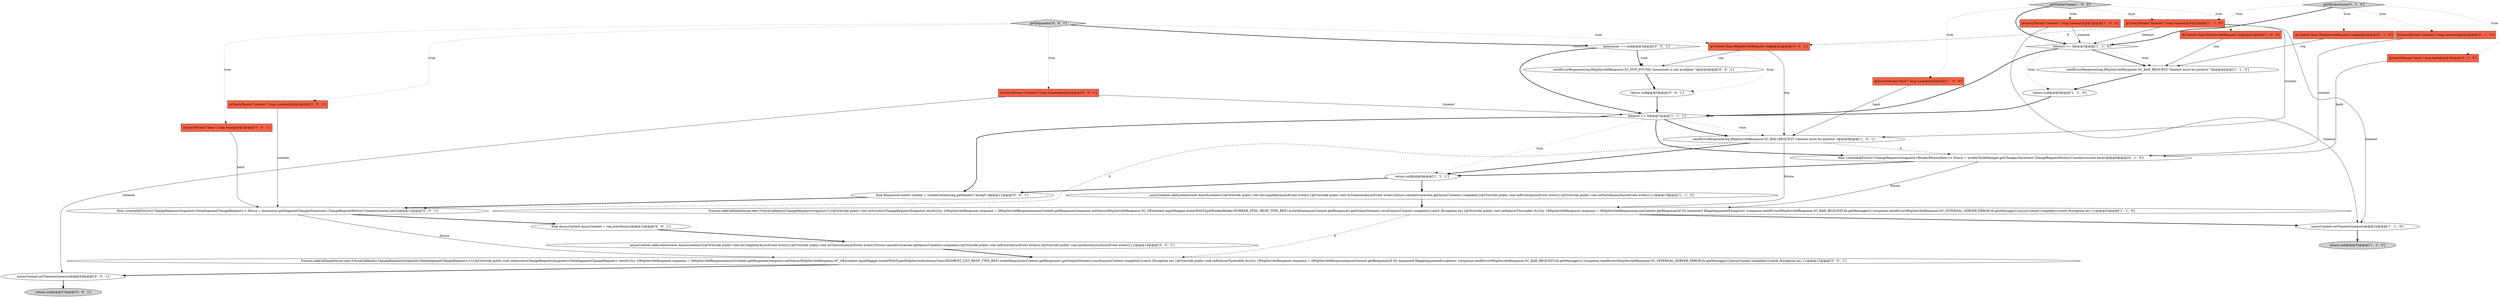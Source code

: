 digraph {
31 [style = filled, label = "return null@@@5@@@['0', '0', '1']", fillcolor = white, shape = ellipse image = "AAA0AAABBB3BBB"];
12 [style = filled, label = "return null@@@5@@@['1', '1', '0']", fillcolor = white, shape = ellipse image = "AAA0AAABBB1BBB"];
3 [style = filled, label = "return null@@@9@@@['1', '1', '1']", fillcolor = white, shape = ellipse image = "AAA0AAABBB1BBB"];
14 [style = filled, label = "asyncContext.addListener(new AsyncListener(){@Override public void onComplete(AsyncEvent event){}@Override public void onTimeout(AsyncEvent event){future.cancel(true)event.getAsyncContext().complete()}@Override public void onError(AsyncEvent event){}@Override public void onStartAsync(AsyncEvent event){}})@@@10@@@['1', '1', '0']", fillcolor = white, shape = ellipse image = "AAA0AAABBB1BBB"];
19 [style = filled, label = "getWorkerState['0', '1', '0']", fillcolor = lightgray, shape = diamond image = "AAA0AAABBB2BBB"];
34 [style = filled, label = "Futures.addCallback(future,new FutureCallback<ChangeRequestsSnapshot<DataSegmentChangeRequest>>(){@Override public void onSuccess(ChangeRequestsSnapshot<DataSegmentChangeRequest> result){try {HttpServletResponse response = (HttpServletResponse)asyncContext.getResponse()response.setStatus(HttpServletResponse.SC_OK)context.inputMapper.writerWithType(HttpServerInventoryView.SEGMENT_LIST_RESP_TYPE_REF).writeValue(asyncContext.getResponse().getOutputStream(),result)asyncContext.complete()}catch (Exception ex) }@Override public void onFailure(Throwable th){try {HttpServletResponse response = (HttpServletResponse)asyncContext.getResponse()if (th instanceof IllegalArgumentException) {response.sendError(HttpServletResponse.SC_BAD_REQUEST,th.getMessage())}{response.sendError(HttpServletResponse.SC_INTERNAL_SERVER_ERROR,th.getMessage())}asyncContext.complete()}catch (Exception ex) }})@@@27@@@['0', '0', '1']", fillcolor = white, shape = ellipse image = "AAA0AAABBB3BBB"];
0 [style = filled, label = "timeout <= 0@@@7@@@['1', '1', '1']", fillcolor = white, shape = diamond image = "AAA0AAABBB1BBB"];
22 [style = filled, label = "asyncContext.addListener(new AsyncListener(){@Override public void onComplete(AsyncEvent event){}@Override public void onTimeout(AsyncEvent event){future.cancel(true)event.getAsyncContext().complete()}@Override public void onError(AsyncEvent event){}@Override public void onStartAsync(AsyncEvent event){}})@@@14@@@['0', '0', '1']", fillcolor = white, shape = ellipse image = "AAA0AAABBB3BBB"];
6 [style = filled, label = "sendErrorResponse(req,HttpServletResponse.SC_BAD_REQUEST,\"timeout must be positive.\")@@@4@@@['1', '1', '0']", fillcolor = white, shape = ellipse image = "AAA0AAABBB1BBB"];
27 [style = filled, label = "sendErrorResponse(req,HttpServletResponse.SC_NOT_FOUND,\"announcer is not available.\")@@@4@@@['0', '0', '1']", fillcolor = white, shape = ellipse image = "AAA0AAABBB3BBB"];
28 [style = filled, label = "announcer == null@@@3@@@['0', '0', '1']", fillcolor = white, shape = diamond image = "AAA0AAABBB3BBB"];
29 [style = filled, label = "@QueryParam(\"timeout\") long timeout@@@2@@@['0', '0', '1']", fillcolor = tomato, shape = box image = "AAA0AAABBB3BBB"];
5 [style = filled, label = "Futures.addCallback(future,new FutureCallback<ChangeRequestsSnapshot>(){@Override public void onSuccess(ChangeRequestsSnapshot result){try {HttpServletResponse response = (HttpServletResponse)asyncContext.getResponse()response.setStatus(HttpServletResponse.SC_OK)context.inputMapper.writerWithType(WorkerHolder.WORKER_SYNC_RESP_TYPE_REF).writeValue(asyncContext.getResponse().getOutputStream(),result)asyncContext.complete()}catch (Exception ex) }@Override public void onFailure(Throwable th){try {HttpServletResponse response = (HttpServletResponse)asyncContext.getResponse()if (th instanceof IllegalArgumentException) {response.sendError(HttpServletResponse.SC_BAD_REQUEST,th.getMessage())}{response.sendError(HttpServletResponse.SC_INTERNAL_SERVER_ERROR,th.getMessage())}asyncContext.complete()}catch (Exception ex) }})@@@23@@@['1', '1', '0']", fillcolor = white, shape = ellipse image = "AAA0AAABBB1BBB"];
1 [style = filled, label = "return null@@@53@@@['1', '1', '0']", fillcolor = lightgray, shape = ellipse image = "AAA0AAABBB1BBB"];
2 [style = filled, label = "@Context final HttpServletRequest req@@@2@@@['1', '0', '0']", fillcolor = tomato, shape = box image = "AAA0AAABBB1BBB"];
32 [style = filled, label = "final AsyncContext asyncContext = req.startAsync()@@@13@@@['0', '0', '1']", fillcolor = white, shape = ellipse image = "AAA0AAABBB3BBB"];
18 [style = filled, label = "@QueryParam(\"counter\") long counter@@@2@@@['0', '1', '0']", fillcolor = tomato, shape = box image = "AAA0AAABBB2BBB"];
17 [style = filled, label = "@QueryParam(\"hash\") long hash@@@2@@@['0', '1', '0']", fillcolor = tomato, shape = box image = "AAA0AAABBB2BBB"];
26 [style = filled, label = "final ListenableFuture<ChangeRequestsSnapshot<DataSegmentChangeRequest>> future = announcer.getSegmentChangesSince(new ChangeRequestHistory.Counter(counter,hash))@@@12@@@['0', '0', '1']", fillcolor = white, shape = ellipse image = "AAA0AAABBB3BBB"];
10 [style = filled, label = "getWorkerState['1', '0', '0']", fillcolor = lightgray, shape = diamond image = "AAA0AAABBB1BBB"];
24 [style = filled, label = "@QueryParam(\"counter\") long counter@@@2@@@['0', '0', '1']", fillcolor = tomato, shape = box image = "AAA0AAABBB3BBB"];
8 [style = filled, label = "@QueryParam(\"timeout\") long timeout@@@2@@@['1', '0', '0']", fillcolor = tomato, shape = box image = "AAA0AAABBB1BBB"];
13 [style = filled, label = "sendErrorResponse(req,HttpServletResponse.SC_BAD_REQUEST,\"timeout must be positive.\")@@@8@@@['1', '0', '1']", fillcolor = white, shape = ellipse image = "AAA0AAABBB1BBB"];
7 [style = filled, label = "@QueryParam(\"hash\") long hash@@@2@@@['1', '0', '0']", fillcolor = tomato, shape = box image = "AAA0AAABBB1BBB"];
15 [style = filled, label = "@Context final HttpServletRequest req@@@2@@@['0', '1', '0']", fillcolor = tomato, shape = box image = "AAA0AAABBB2BBB"];
33 [style = filled, label = "@Context final HttpServletRequest req@@@2@@@['0', '0', '1']", fillcolor = tomato, shape = box image = "AAA0AAABBB3BBB"];
16 [style = filled, label = "final ListenableFuture<ChangeRequestsSnapshot<WorkerHistoryItem>> future = workerTaskManager.getChangesSince(new ChangeRequestHistory.Counter(counter,hash))@@@8@@@['0', '1', '0']", fillcolor = white, shape = ellipse image = "AAA1AAABBB2BBB"];
11 [style = filled, label = "@QueryParam(\"timeout\") long timeout@@@2@@@['1', '1', '0']", fillcolor = tomato, shape = box image = "AAA0AAABBB1BBB"];
25 [style = filled, label = "@QueryParam(\"hash\") long hash@@@2@@@['0', '0', '1']", fillcolor = tomato, shape = box image = "AAA0AAABBB3BBB"];
9 [style = filled, label = "asyncContext.setTimeout(timeout)@@@52@@@['1', '1', '0']", fillcolor = white, shape = ellipse image = "AAA0AAABBB1BBB"];
21 [style = filled, label = "final ResponseContext context = createContext(req.getHeader(\"Accept\"))@@@11@@@['0', '0', '1']", fillcolor = white, shape = ellipse image = "AAA0AAABBB3BBB"];
20 [style = filled, label = "asyncContext.setTimeout(timeout)@@@56@@@['0', '0', '1']", fillcolor = white, shape = ellipse image = "AAA0AAABBB3BBB"];
4 [style = filled, label = "timeout <= 0@@@3@@@['1', '1', '0']", fillcolor = white, shape = diamond image = "AAA0AAABBB1BBB"];
23 [style = filled, label = "getSegments['0', '0', '1']", fillcolor = lightgray, shape = diamond image = "AAA0AAABBB3BBB"];
30 [style = filled, label = "return null@@@57@@@['0', '0', '1']", fillcolor = lightgray, shape = ellipse image = "AAA0AAABBB3BBB"];
14->5 [style = bold, label=""];
8->9 [style = solid, label="timeout"];
18->16 [style = solid, label="counter"];
33->27 [style = solid, label="req"];
10->2 [style = dotted, label="true"];
4->6 [style = bold, label=""];
12->0 [style = bold, label=""];
13->26 [style = dashed, label="0"];
3->14 [style = bold, label=""];
11->4 [style = solid, label="timeout"];
8->4 [style = solid, label="timeout"];
28->31 [style = dotted, label="true"];
7->13 [style = solid, label="hash"];
4->12 [style = dotted, label="true"];
24->26 [style = solid, label="counter"];
29->20 [style = solid, label="timeout"];
3->21 [style = bold, label=""];
29->0 [style = solid, label="timeout"];
0->3 [style = dotted, label="true"];
11->33 [style = dashed, label="0"];
13->16 [style = dashed, label="0"];
23->24 [style = dotted, label="true"];
0->13 [style = dotted, label="true"];
16->5 [style = solid, label="future"];
26->34 [style = solid, label="future"];
5->34 [style = dashed, label="0"];
33->13 [style = solid, label="req"];
10->7 [style = dotted, label="true"];
28->27 [style = dotted, label="true"];
0->13 [style = bold, label=""];
5->9 [style = bold, label=""];
34->20 [style = bold, label=""];
28->27 [style = bold, label=""];
19->11 [style = dotted, label="true"];
13->5 [style = solid, label="future"];
22->34 [style = bold, label=""];
21->26 [style = bold, label=""];
10->8 [style = dotted, label="true"];
10->4 [style = bold, label=""];
16->3 [style = bold, label=""];
20->30 [style = bold, label=""];
26->32 [style = bold, label=""];
19->15 [style = dotted, label="true"];
23->25 [style = dotted, label="true"];
0->21 [style = bold, label=""];
6->12 [style = bold, label=""];
19->4 [style = bold, label=""];
32->22 [style = bold, label=""];
11->13 [style = solid, label="counter"];
13->3 [style = bold, label=""];
25->26 [style = solid, label="hash"];
15->6 [style = solid, label="req"];
19->17 [style = dotted, label="true"];
23->28 [style = bold, label=""];
23->29 [style = dotted, label="true"];
10->11 [style = dotted, label="true"];
4->6 [style = dotted, label="true"];
2->6 [style = solid, label="req"];
23->33 [style = dotted, label="true"];
9->1 [style = bold, label=""];
17->16 [style = solid, label="hash"];
28->0 [style = bold, label=""];
27->31 [style = bold, label=""];
4->0 [style = bold, label=""];
11->9 [style = solid, label="timeout"];
31->0 [style = bold, label=""];
19->18 [style = dotted, label="true"];
0->16 [style = bold, label=""];
}
